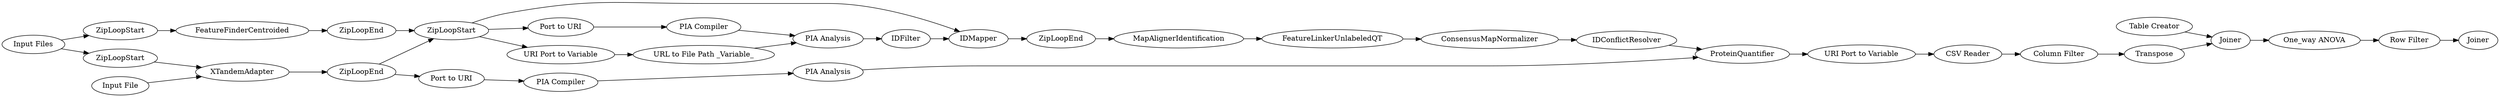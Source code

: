 digraph {
	637 -> 638
	302 -> 309
	641 -> 576
	633 -> 67
	638 -> 639
	574 -> 637
	635 -> 636
	330 -> 641
	309 -> 636
	309 -> 573
	586 -> 587
	302 -> 575
	573 -> 307
	593 -> 62
	607 -> 608
	590 -> 591
	584 -> 583
	576 -> 577
	577 -> 584
	300 -> 634
	636 -> 574
	585 -> 586
	307 -> 308
	634 -> 302
	593 -> 300
	608 -> 308
	583 -> 586
	309 -> 607
	329 -> 330
	575 -> 329
	587 -> 590
	62 -> 633
	640 -> 641
	308 -> 635
	639 -> 640
	67 -> 309
	293 -> 634
	584 [label="Column Filter"]
	329 [label="PIA Compiler"]
	587 [label="One_way ANOVA"]
	607 [label="URI Port to Variable"]
	307 [label="PIA Compiler"]
	308 [label="PIA Analysis"]
	302 [label=ZipLoopEnd]
	330 [label="PIA Analysis"]
	638 [label=FeatureLinkerUnlabeledQT]
	576 [label="URI Port to Variable"]
	635 [label=IDFilter]
	573 [label="Port to URI"]
	640 [label=IDConflictResolver]
	309 [label=ZipLoopStart]
	585 [label="Table Creator"]
	637 [label=MapAlignerIdentification]
	590 [label="Row Filter"]
	583 [label=Transpose]
	633 [label=FeatureFinderCentroided]
	67 [label=ZipLoopEnd]
	293 [label="Input File"]
	639 [label=ConsensusMapNormalizer]
	634 [label=XTandemAdapter]
	591 [label=Joiner]
	636 [label=IDMapper]
	575 [label="Port to URI"]
	608 [label="URL to File Path _Variable_"]
	574 [label=ZipLoopEnd]
	62 [label=ZipLoopStart]
	300 [label=ZipLoopStart]
	593 [label="Input Files"]
	586 [label=Joiner]
	577 [label="CSV Reader"]
	641 [label=ProteinQuantifier]
	rankdir=LR
}
